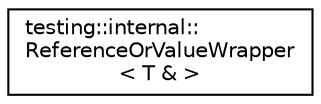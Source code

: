 digraph "Graphical Class Hierarchy"
{
  edge [fontname="Helvetica",fontsize="10",labelfontname="Helvetica",labelfontsize="10"];
  node [fontname="Helvetica",fontsize="10",shape=record];
  rankdir="LR";
  Node1 [label="testing::internal::\lReferenceOrValueWrapper\l\< T & \>",height=0.2,width=0.4,color="black", fillcolor="white", style="filled",URL="$classtesting_1_1internal_1_1_reference_or_value_wrapper_3_01_t_01_6_01_4.html"];
}
